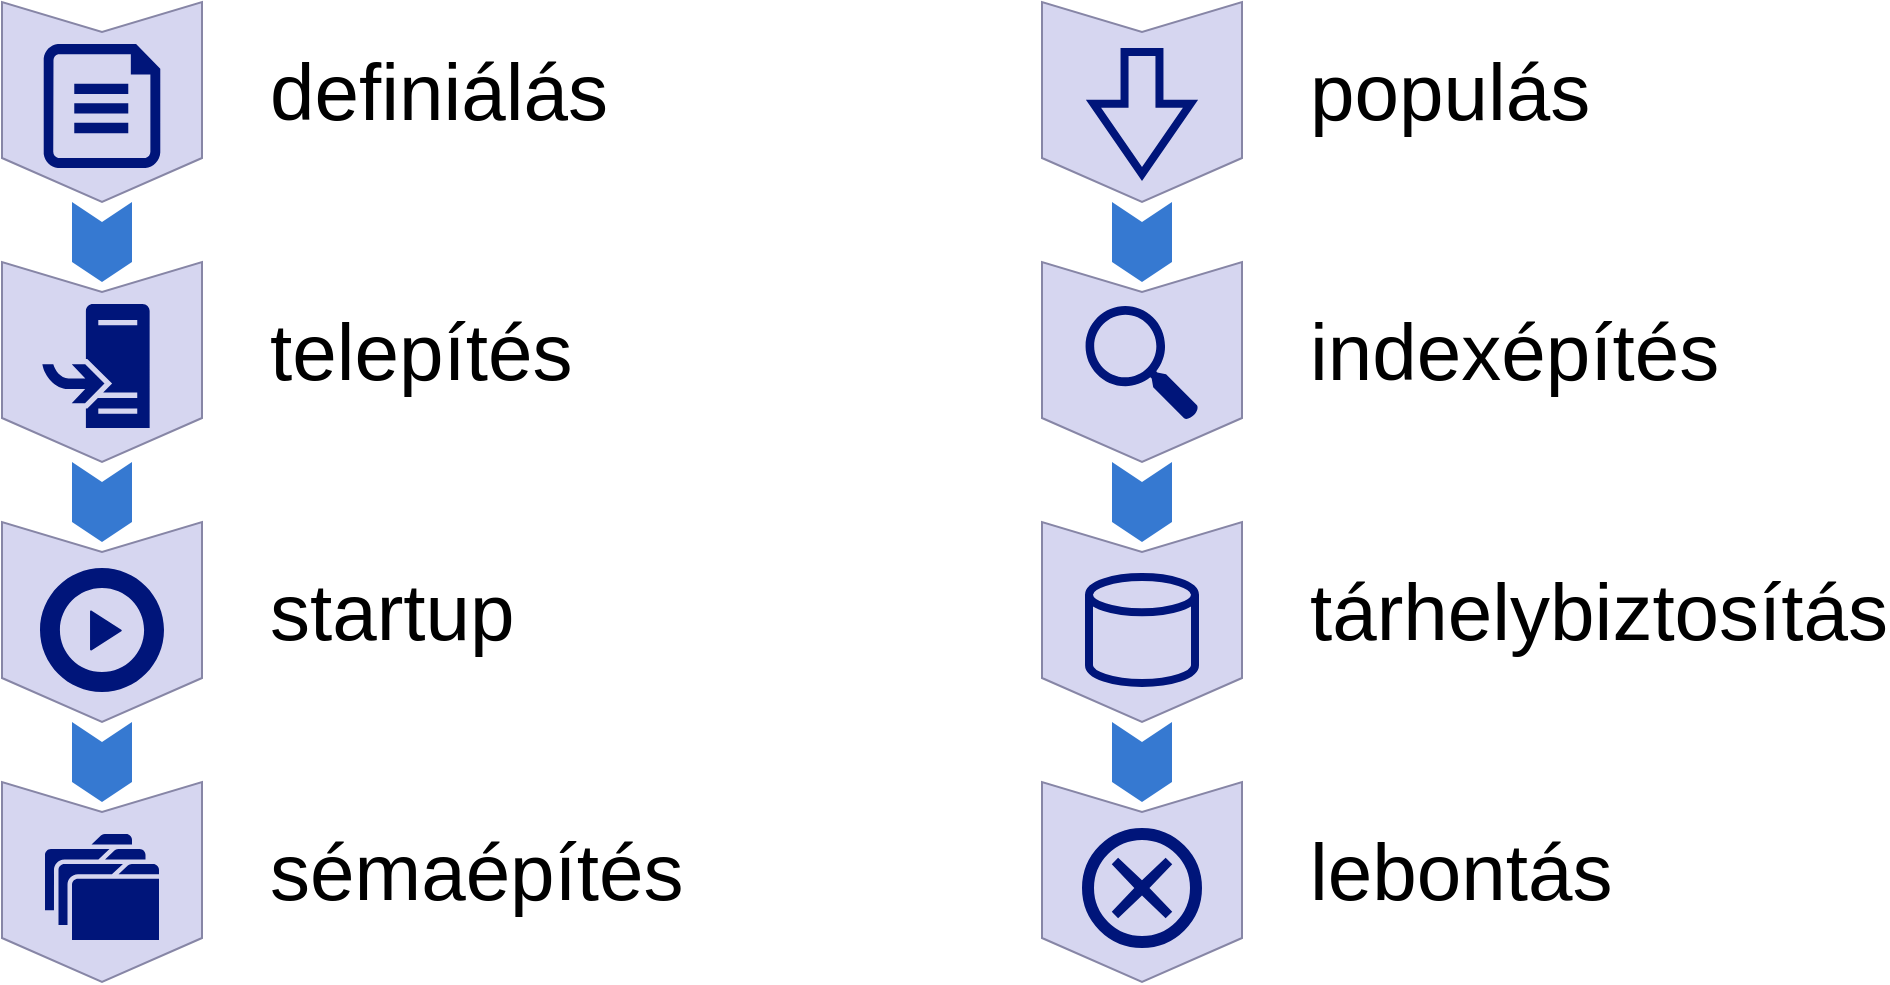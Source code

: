 <mxfile version="22.1.2" type="device">
  <diagram name="1 oldal" id="DIgVYx_RZ0v3rWbxZUPh">
    <mxGraphModel dx="2607" dy="1549" grid="0" gridSize="10" guides="1" tooltips="1" connect="1" arrows="1" fold="1" page="1" pageScale="1" pageWidth="827" pageHeight="1169" math="0" shadow="0">
      <root>
        <mxCell id="0" />
        <mxCell id="1" parent="0" />
        <mxCell id="aLR71DNiDiqWkbLxoKwF-1" value="" style="html=1;shadow=0;dashed=0;align=center;verticalAlign=middle;shape=mxgraph.arrows2.arrow;dy=0;dx=22;notch=15;direction=south;fillColor=#D6D6F0;strokeColor=#8786A6;" vertex="1" parent="1">
          <mxGeometry x="110" y="200" width="100" height="100" as="geometry" />
        </mxCell>
        <mxCell id="aLR71DNiDiqWkbLxoKwF-4" value="definiálás" style="text;strokeColor=none;fillColor=none;html=1;fontSize=40;fontStyle=0;verticalAlign=middle;align=left;fontFamily=Helvetica;horizontal=1;" vertex="1" parent="1">
          <mxGeometry x="242" y="211" width="290" height="65" as="geometry" />
        </mxCell>
        <mxCell id="aLR71DNiDiqWkbLxoKwF-8" value="" style="html=1;shadow=0;dashed=0;align=center;verticalAlign=middle;shape=mxgraph.arrows2.arrow;dy=0;dx=22;notch=15;direction=south;fillColor=#D6D6F0;strokeColor=#8786A6;" vertex="1" parent="1">
          <mxGeometry x="110" y="330" width="100" height="100" as="geometry" />
        </mxCell>
        <mxCell id="aLR71DNiDiqWkbLxoKwF-9" value="" style="html=1;shadow=0;dashed=0;align=center;verticalAlign=middle;shape=mxgraph.arrows2.arrow;dy=0;dx=10;notch=10;direction=south;labelBackgroundColor=none;strokeColor=none;fillColor=#3679D1;" vertex="1" parent="1">
          <mxGeometry x="145" y="300" width="30" height="40" as="geometry" />
        </mxCell>
        <mxCell id="aLR71DNiDiqWkbLxoKwF-10" value="telepítés" style="text;strokeColor=none;fillColor=none;html=1;fontSize=40;fontStyle=0;verticalAlign=middle;align=left;fontFamily=Helvetica;horizontal=1;" vertex="1" parent="1">
          <mxGeometry x="242" y="341" width="290" height="65" as="geometry" />
        </mxCell>
        <mxCell id="aLR71DNiDiqWkbLxoKwF-13" value="" style="html=1;shadow=0;dashed=0;align=center;verticalAlign=middle;shape=mxgraph.arrows2.arrow;dy=0;dx=22;notch=15;direction=south;fillColor=#D6D6F0;strokeColor=#8786A6;" vertex="1" parent="1">
          <mxGeometry x="110" y="460" width="100" height="100" as="geometry" />
        </mxCell>
        <mxCell id="aLR71DNiDiqWkbLxoKwF-14" value="" style="html=1;shadow=0;dashed=0;align=center;verticalAlign=middle;shape=mxgraph.arrows2.arrow;dy=0;dx=10;notch=10;direction=south;labelBackgroundColor=none;strokeColor=none;fillColor=#3679D1;" vertex="1" parent="1">
          <mxGeometry x="145" y="430" width="30" height="40" as="geometry" />
        </mxCell>
        <mxCell id="aLR71DNiDiqWkbLxoKwF-15" value="startup" style="text;strokeColor=none;fillColor=none;html=1;fontSize=40;fontStyle=0;verticalAlign=middle;align=left;fontFamily=Helvetica;horizontal=1;" vertex="1" parent="1">
          <mxGeometry x="242" y="471" width="290" height="65" as="geometry" />
        </mxCell>
        <mxCell id="aLR71DNiDiqWkbLxoKwF-16" value="" style="html=1;shadow=0;dashed=0;align=center;verticalAlign=middle;shape=mxgraph.arrows2.arrow;dy=0;dx=22;notch=15;direction=south;fillColor=#D6D6F0;strokeColor=#8786A6;" vertex="1" parent="1">
          <mxGeometry x="110" y="590" width="100" height="100" as="geometry" />
        </mxCell>
        <mxCell id="aLR71DNiDiqWkbLxoKwF-17" value="" style="html=1;shadow=0;dashed=0;align=center;verticalAlign=middle;shape=mxgraph.arrows2.arrow;dy=0;dx=10;notch=10;direction=south;labelBackgroundColor=none;strokeColor=none;fillColor=#3679D1;" vertex="1" parent="1">
          <mxGeometry x="145" y="560" width="30" height="40" as="geometry" />
        </mxCell>
        <mxCell id="aLR71DNiDiqWkbLxoKwF-18" value="sémaépítés" style="text;strokeColor=none;fillColor=none;html=1;fontSize=40;fontStyle=0;verticalAlign=middle;align=left;fontFamily=Helvetica;horizontal=1;" vertex="1" parent="1">
          <mxGeometry x="242" y="601" width="290" height="65" as="geometry" />
        </mxCell>
        <mxCell id="aLR71DNiDiqWkbLxoKwF-20" value="" style="html=1;shadow=0;dashed=0;align=center;verticalAlign=middle;shape=mxgraph.arrows2.arrow;dy=0;dx=22;notch=15;direction=south;fillColor=#D6D6F0;strokeColor=#8786A6;" vertex="1" parent="1">
          <mxGeometry x="630" y="200" width="100" height="100" as="geometry" />
        </mxCell>
        <mxCell id="aLR71DNiDiqWkbLxoKwF-21" value="populás" style="text;strokeColor=none;fillColor=none;html=1;fontSize=40;fontStyle=0;verticalAlign=middle;align=left;fontFamily=Helvetica;horizontal=1;" vertex="1" parent="1">
          <mxGeometry x="762" y="211" width="290" height="65" as="geometry" />
        </mxCell>
        <mxCell id="aLR71DNiDiqWkbLxoKwF-22" value="" style="html=1;shadow=0;dashed=0;align=center;verticalAlign=middle;shape=mxgraph.arrows2.arrow;dy=0;dx=22;notch=15;direction=south;fillColor=#D6D6F0;strokeColor=#8786A6;" vertex="1" parent="1">
          <mxGeometry x="630" y="330" width="100" height="100" as="geometry" />
        </mxCell>
        <mxCell id="aLR71DNiDiqWkbLxoKwF-23" value="" style="html=1;shadow=0;dashed=0;align=center;verticalAlign=middle;shape=mxgraph.arrows2.arrow;dy=0;dx=10;notch=10;direction=south;labelBackgroundColor=none;strokeColor=none;fillColor=#3679D1;" vertex="1" parent="1">
          <mxGeometry x="665" y="300" width="30" height="40" as="geometry" />
        </mxCell>
        <mxCell id="aLR71DNiDiqWkbLxoKwF-24" value="indexépítés" style="text;strokeColor=none;fillColor=none;html=1;fontSize=40;fontStyle=0;verticalAlign=middle;align=left;fontFamily=Helvetica;horizontal=1;" vertex="1" parent="1">
          <mxGeometry x="762" y="341" width="290" height="65" as="geometry" />
        </mxCell>
        <mxCell id="aLR71DNiDiqWkbLxoKwF-25" value="" style="html=1;shadow=0;dashed=0;align=center;verticalAlign=middle;shape=mxgraph.arrows2.arrow;dy=0;dx=22;notch=15;direction=south;fillColor=#D6D6F0;strokeColor=#8786A6;" vertex="1" parent="1">
          <mxGeometry x="630" y="460" width="100" height="100" as="geometry" />
        </mxCell>
        <mxCell id="aLR71DNiDiqWkbLxoKwF-26" value="" style="html=1;shadow=0;dashed=0;align=center;verticalAlign=middle;shape=mxgraph.arrows2.arrow;dy=0;dx=10;notch=10;direction=south;labelBackgroundColor=none;strokeColor=none;fillColor=#3679D1;" vertex="1" parent="1">
          <mxGeometry x="665" y="430" width="30" height="40" as="geometry" />
        </mxCell>
        <mxCell id="aLR71DNiDiqWkbLxoKwF-27" value="tárhelybiztosítás" style="text;strokeColor=none;fillColor=none;html=1;fontSize=40;fontStyle=0;verticalAlign=middle;align=left;fontFamily=Helvetica;horizontal=1;" vertex="1" parent="1">
          <mxGeometry x="762" y="471" width="290" height="65" as="geometry" />
        </mxCell>
        <mxCell id="aLR71DNiDiqWkbLxoKwF-28" value="" style="html=1;shadow=0;dashed=0;align=center;verticalAlign=middle;shape=mxgraph.arrows2.arrow;dy=0;dx=22;notch=15;direction=south;fillColor=#D6D6F0;strokeColor=#8786A6;" vertex="1" parent="1">
          <mxGeometry x="630" y="590" width="100" height="100" as="geometry" />
        </mxCell>
        <mxCell id="aLR71DNiDiqWkbLxoKwF-29" value="" style="html=1;shadow=0;dashed=0;align=center;verticalAlign=middle;shape=mxgraph.arrows2.arrow;dy=0;dx=10;notch=10;direction=south;labelBackgroundColor=none;strokeColor=none;fillColor=#3679D1;" vertex="1" parent="1">
          <mxGeometry x="665" y="560" width="30" height="40" as="geometry" />
        </mxCell>
        <mxCell id="aLR71DNiDiqWkbLxoKwF-30" value="lebontás" style="text;strokeColor=none;fillColor=none;html=1;fontSize=40;fontStyle=0;verticalAlign=middle;align=left;fontFamily=Helvetica;horizontal=1;" vertex="1" parent="1">
          <mxGeometry x="762" y="601" width="290" height="65" as="geometry" />
        </mxCell>
        <mxCell id="aLR71DNiDiqWkbLxoKwF-33" value="" style="sketch=0;aspect=fixed;pointerEvents=1;shadow=0;dashed=0;html=1;strokeColor=none;labelPosition=center;verticalLabelPosition=bottom;verticalAlign=top;align=center;fillColor=#00157A;shape=mxgraph.azure.file" vertex="1" parent="1">
          <mxGeometry x="130.86" y="221" width="58.28" height="62" as="geometry" />
        </mxCell>
        <mxCell id="aLR71DNiDiqWkbLxoKwF-34" value="" style="sketch=0;pointerEvents=1;shadow=0;dashed=0;html=1;strokeColor=none;fillColor=#00157A;labelPosition=center;verticalLabelPosition=bottom;verticalAlign=top;outlineConnect=0;align=center;shape=mxgraph.office.concepts.install;" vertex="1" parent="1">
          <mxGeometry x="130.17" y="351" width="53.65" height="62" as="geometry" />
        </mxCell>
        <mxCell id="aLR71DNiDiqWkbLxoKwF-36" value="" style="sketch=0;html=1;aspect=fixed;strokeColor=none;shadow=0;fillColor=#00157A;verticalAlign=top;labelPosition=center;verticalLabelPosition=bottom;shape=mxgraph.gcp2.play_start" vertex="1" parent="1">
          <mxGeometry x="129" y="483" width="62" height="62" as="geometry" />
        </mxCell>
        <mxCell id="aLR71DNiDiqWkbLxoKwF-38" value="" style="sketch=0;pointerEvents=1;shadow=0;dashed=0;html=1;strokeColor=none;fillColor=#00157A;labelPosition=center;verticalLabelPosition=bottom;verticalAlign=top;outlineConnect=0;align=center;shape=mxgraph.office.concepts.folders;" vertex="1" parent="1">
          <mxGeometry x="131.5" y="616" width="57" height="53" as="geometry" />
        </mxCell>
        <mxCell id="aLR71DNiDiqWkbLxoKwF-39" value="" style="strokeWidth=4;html=1;shape=mxgraph.flowchart.database;whiteSpace=wrap;strokeColor=#00157A;fillColor=none;" vertex="1" parent="1">
          <mxGeometry x="653.5" y="487.5" width="53" height="53" as="geometry" />
        </mxCell>
        <mxCell id="aLR71DNiDiqWkbLxoKwF-45" value="" style="points=[[0.145,0.145,0],[0.5,0,0],[0.855,0.145,0],[1,0.5,0],[0.855,0.855,0],[0.5,1,0],[0.145,0.855,0],[0,0.5,0]];shape=mxgraph.bpmn.event;html=1;verticalLabelPosition=bottom;labelBackgroundColor=#ffffff;verticalAlign=top;align=center;perimeter=ellipsePerimeter;outlineConnect=0;aspect=fixed;outline=end;symbol=cancel;fillColor=none;strokeWidth=2;strokeColor=#00157A;" vertex="1" parent="1">
          <mxGeometry x="653" y="616" width="54" height="54" as="geometry" />
        </mxCell>
        <mxCell id="aLR71DNiDiqWkbLxoKwF-46" value="" style="sketch=0;html=1;aspect=fixed;strokeColor=none;shadow=0;fillColor=#00157A;verticalAlign=top;labelPosition=center;verticalLabelPosition=bottom;shape=mxgraph.gcp2.search" vertex="1" parent="1">
          <mxGeometry x="651.78" y="352" width="56.44" height="57" as="geometry" />
        </mxCell>
        <mxCell id="aLR71DNiDiqWkbLxoKwF-47" value="" style="html=1;shadow=0;dashed=0;align=center;verticalAlign=middle;shape=mxgraph.arrows2.arrow;dy=0.64;dx=35.13;direction=south;notch=0;strokeWidth=4;strokeColor=#00157A;fillColor=none;" vertex="1" parent="1">
          <mxGeometry x="655.75" y="225" width="48.5" height="61" as="geometry" />
        </mxCell>
      </root>
    </mxGraphModel>
  </diagram>
</mxfile>
